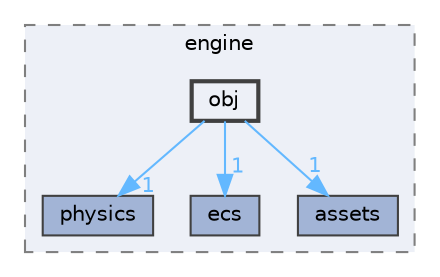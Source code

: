 digraph "techstorm/engine/obj"
{
 // LATEX_PDF_SIZE
  bgcolor="transparent";
  edge [fontname=Helvetica,fontsize=10,labelfontname=Helvetica,labelfontsize=10];
  node [fontname=Helvetica,fontsize=10,shape=box,height=0.2,width=0.4];
  compound=true
  subgraph clusterdir_f0215e67d3150ee964ca241625d804af {
    graph [ bgcolor="#edf0f7", pencolor="grey50", label="engine", fontname=Helvetica,fontsize=10 style="filled,dashed", URL="dir_f0215e67d3150ee964ca241625d804af.html",tooltip=""]
  dir_5ec629442d894b76231742146befb49e [label="physics", fillcolor="#a2b4d6", color="grey25", style="filled", URL="dir_5ec629442d894b76231742146befb49e.html",tooltip=""];
  dir_837b183a4b20f27b2048c6bddbca2344 [label="ecs", fillcolor="#a2b4d6", color="grey25", style="filled", URL="dir_837b183a4b20f27b2048c6bddbca2344.html",tooltip=""];
  dir_9117e7b5fee6806adc1b24ff9d06303f [label="assets", fillcolor="#a2b4d6", color="grey25", style="filled", URL="dir_9117e7b5fee6806adc1b24ff9d06303f.html",tooltip=""];
  dir_ca9f7307ed4309771a1cb2e0b43f56db [label="obj", fillcolor="#edf0f7", color="grey25", style="filled,bold", URL="dir_ca9f7307ed4309771a1cb2e0b43f56db.html",tooltip=""];
  }
  dir_ca9f7307ed4309771a1cb2e0b43f56db->dir_5ec629442d894b76231742146befb49e [headlabel="1", labeldistance=1.5 headhref="dir_000079_000085.html" href="dir_000079_000085.html" color="steelblue1" fontcolor="steelblue1"];
  dir_ca9f7307ed4309771a1cb2e0b43f56db->dir_837b183a4b20f27b2048c6bddbca2344 [headlabel="1", labeldistance=1.5 headhref="dir_000079_000032.html" href="dir_000079_000032.html" color="steelblue1" fontcolor="steelblue1"];
  dir_ca9f7307ed4309771a1cb2e0b43f56db->dir_9117e7b5fee6806adc1b24ff9d06303f [headlabel="1", labeldistance=1.5 headhref="dir_000079_000004.html" href="dir_000079_000004.html" color="steelblue1" fontcolor="steelblue1"];
}
